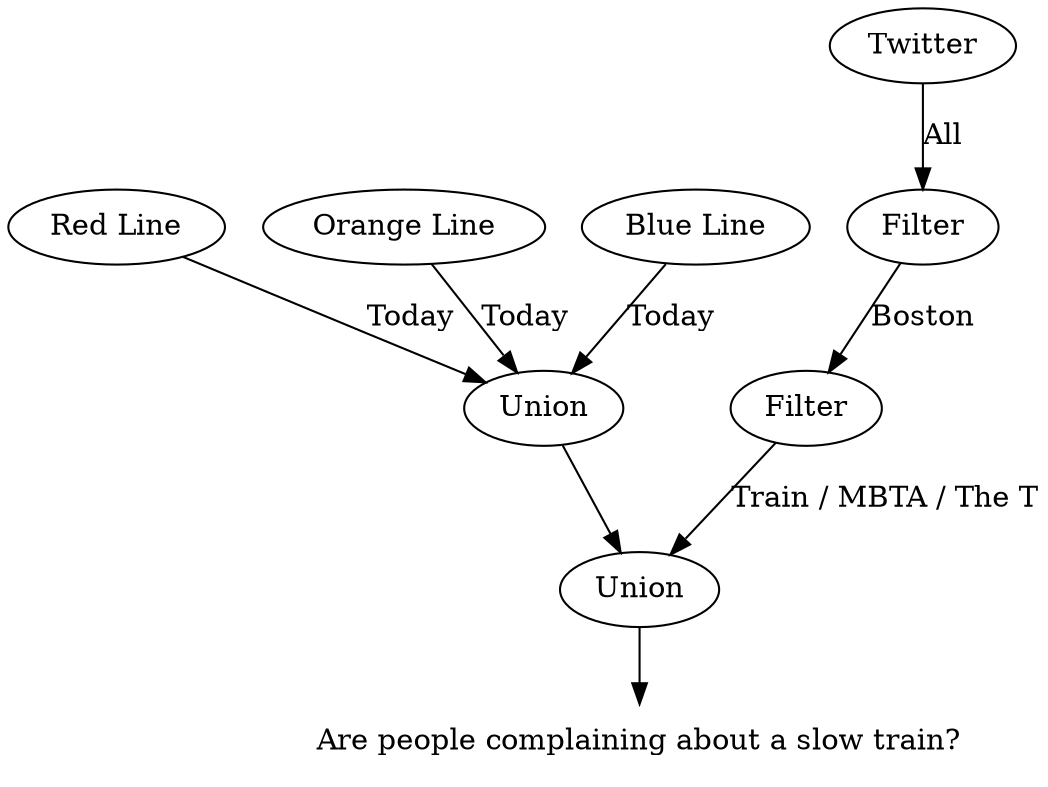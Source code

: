 digraph A{
a [label="Filter"]
b [label="Union"]
Twitter -> a [label="All"]
red [label="Red Line"]
orange [label="Orange Line"]
blue [label="Blue Line"]

red -> b [label="Today"]
orange -> b [label="Today"]
blue -> b [label="Today"]

a -> c [label="Boston"]


c ->d [label="Train / MBTA / The T"]

b -> d
c [label="Filter"]

d [label="Union"]
e[label="Are people complaining about a slow train?" shape=none]
d -> e 
}
